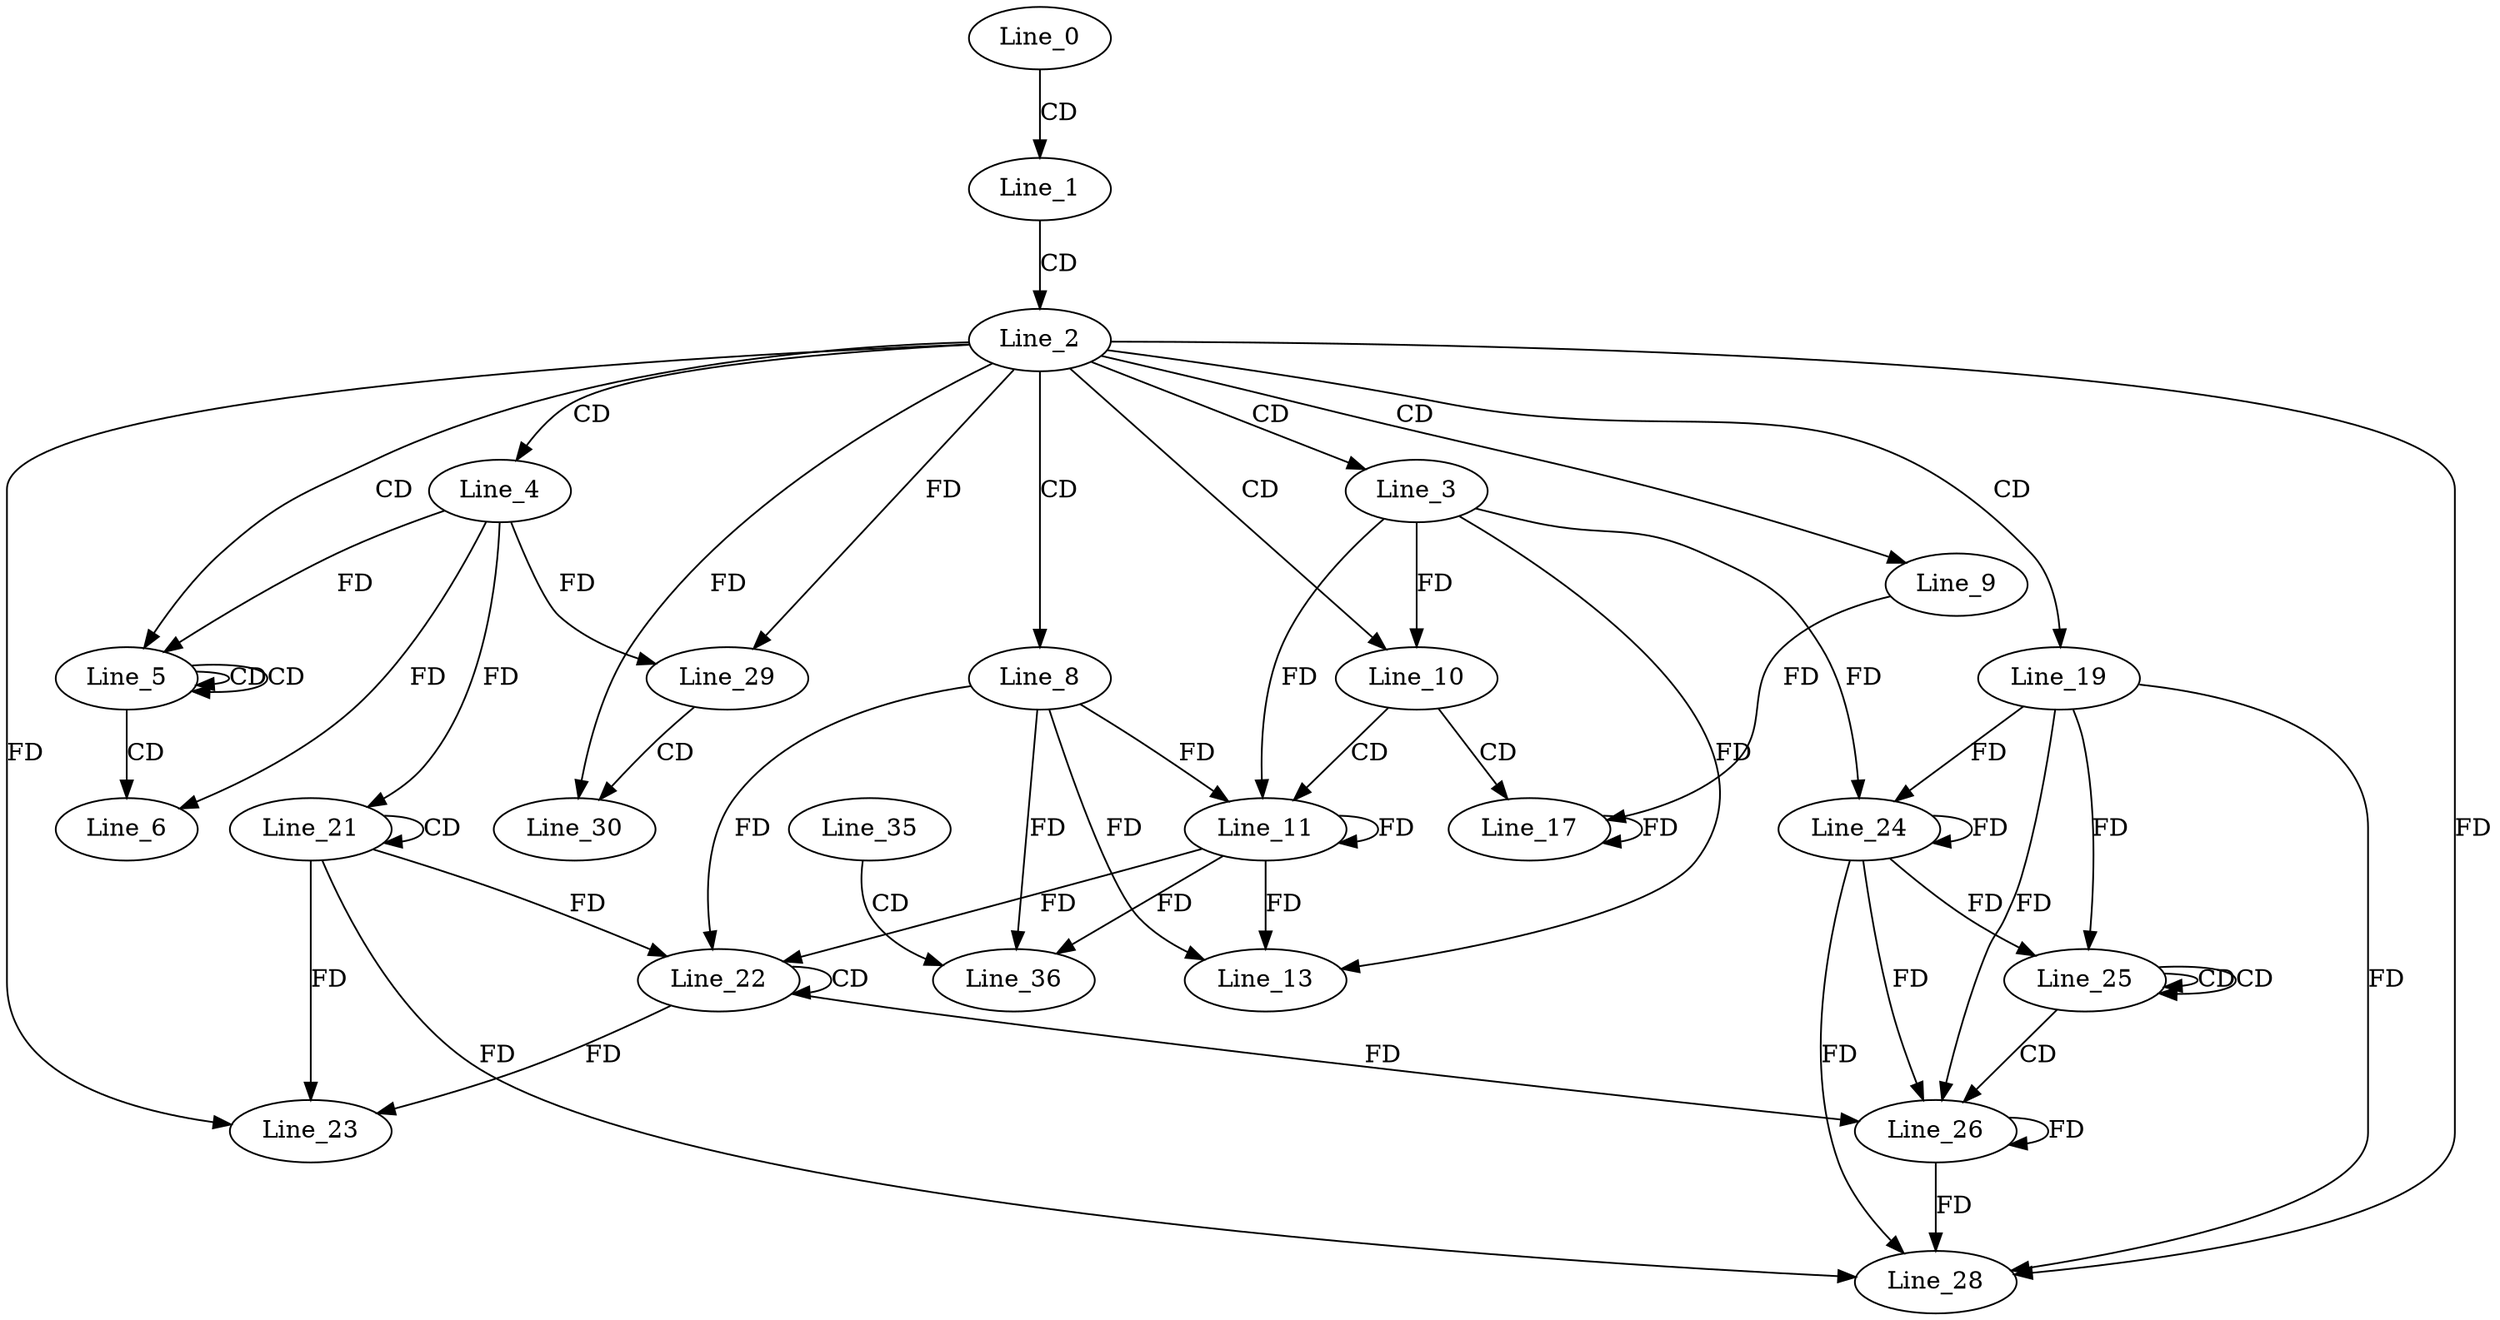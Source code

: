 digraph G {
  Line_0;
  Line_1;
  Line_2;
  Line_3;
  Line_3;
  Line_4;
  Line_4;
  Line_5;
  Line_5;
  Line_5;
  Line_6;
  Line_8;
  Line_9;
  Line_10;
  Line_10;
  Line_11;
  Line_11;
  Line_13;
  Line_17;
  Line_19;
  Line_21;
  Line_21;
  Line_22;
  Line_22;
  Line_23;
  Line_24;
  Line_24;
  Line_25;
  Line_25;
  Line_25;
  Line_26;
  Line_28;
  Line_29;
  Line_29;
  Line_29;
  Line_30;
  Line_35;
  Line_36;
  Line_0 -> Line_1 [ label="CD" ];
  Line_1 -> Line_2 [ label="CD" ];
  Line_2 -> Line_3 [ label="CD" ];
  Line_2 -> Line_4 [ label="CD" ];
  Line_2 -> Line_5 [ label="CD" ];
  Line_5 -> Line_5 [ label="CD" ];
  Line_5 -> Line_5 [ label="CD" ];
  Line_4 -> Line_5 [ label="FD" ];
  Line_5 -> Line_6 [ label="CD" ];
  Line_4 -> Line_6 [ label="FD" ];
  Line_2 -> Line_8 [ label="CD" ];
  Line_2 -> Line_9 [ label="CD" ];
  Line_2 -> Line_10 [ label="CD" ];
  Line_3 -> Line_10 [ label="FD" ];
  Line_10 -> Line_11 [ label="CD" ];
  Line_8 -> Line_11 [ label="FD" ];
  Line_11 -> Line_11 [ label="FD" ];
  Line_3 -> Line_11 [ label="FD" ];
  Line_3 -> Line_13 [ label="FD" ];
  Line_8 -> Line_13 [ label="FD" ];
  Line_11 -> Line_13 [ label="FD" ];
  Line_10 -> Line_17 [ label="CD" ];
  Line_9 -> Line_17 [ label="FD" ];
  Line_17 -> Line_17 [ label="FD" ];
  Line_2 -> Line_19 [ label="CD" ];
  Line_21 -> Line_21 [ label="CD" ];
  Line_4 -> Line_21 [ label="FD" ];
  Line_22 -> Line_22 [ label="CD" ];
  Line_8 -> Line_22 [ label="FD" ];
  Line_11 -> Line_22 [ label="FD" ];
  Line_21 -> Line_22 [ label="FD" ];
  Line_22 -> Line_23 [ label="FD" ];
  Line_21 -> Line_23 [ label="FD" ];
  Line_2 -> Line_23 [ label="FD" ];
  Line_19 -> Line_24 [ label="FD" ];
  Line_24 -> Line_24 [ label="FD" ];
  Line_3 -> Line_24 [ label="FD" ];
  Line_25 -> Line_25 [ label="CD" ];
  Line_25 -> Line_25 [ label="CD" ];
  Line_19 -> Line_25 [ label="FD" ];
  Line_24 -> Line_25 [ label="FD" ];
  Line_25 -> Line_26 [ label="CD" ];
  Line_19 -> Line_26 [ label="FD" ];
  Line_24 -> Line_26 [ label="FD" ];
  Line_26 -> Line_26 [ label="FD" ];
  Line_22 -> Line_26 [ label="FD" ];
  Line_19 -> Line_28 [ label="FD" ];
  Line_24 -> Line_28 [ label="FD" ];
  Line_26 -> Line_28 [ label="FD" ];
  Line_21 -> Line_28 [ label="FD" ];
  Line_2 -> Line_28 [ label="FD" ];
  Line_2 -> Line_29 [ label="FD" ];
  Line_4 -> Line_29 [ label="FD" ];
  Line_29 -> Line_30 [ label="CD" ];
  Line_2 -> Line_30 [ label="FD" ];
  Line_35 -> Line_36 [ label="CD" ];
  Line_8 -> Line_36 [ label="FD" ];
  Line_11 -> Line_36 [ label="FD" ];
}
